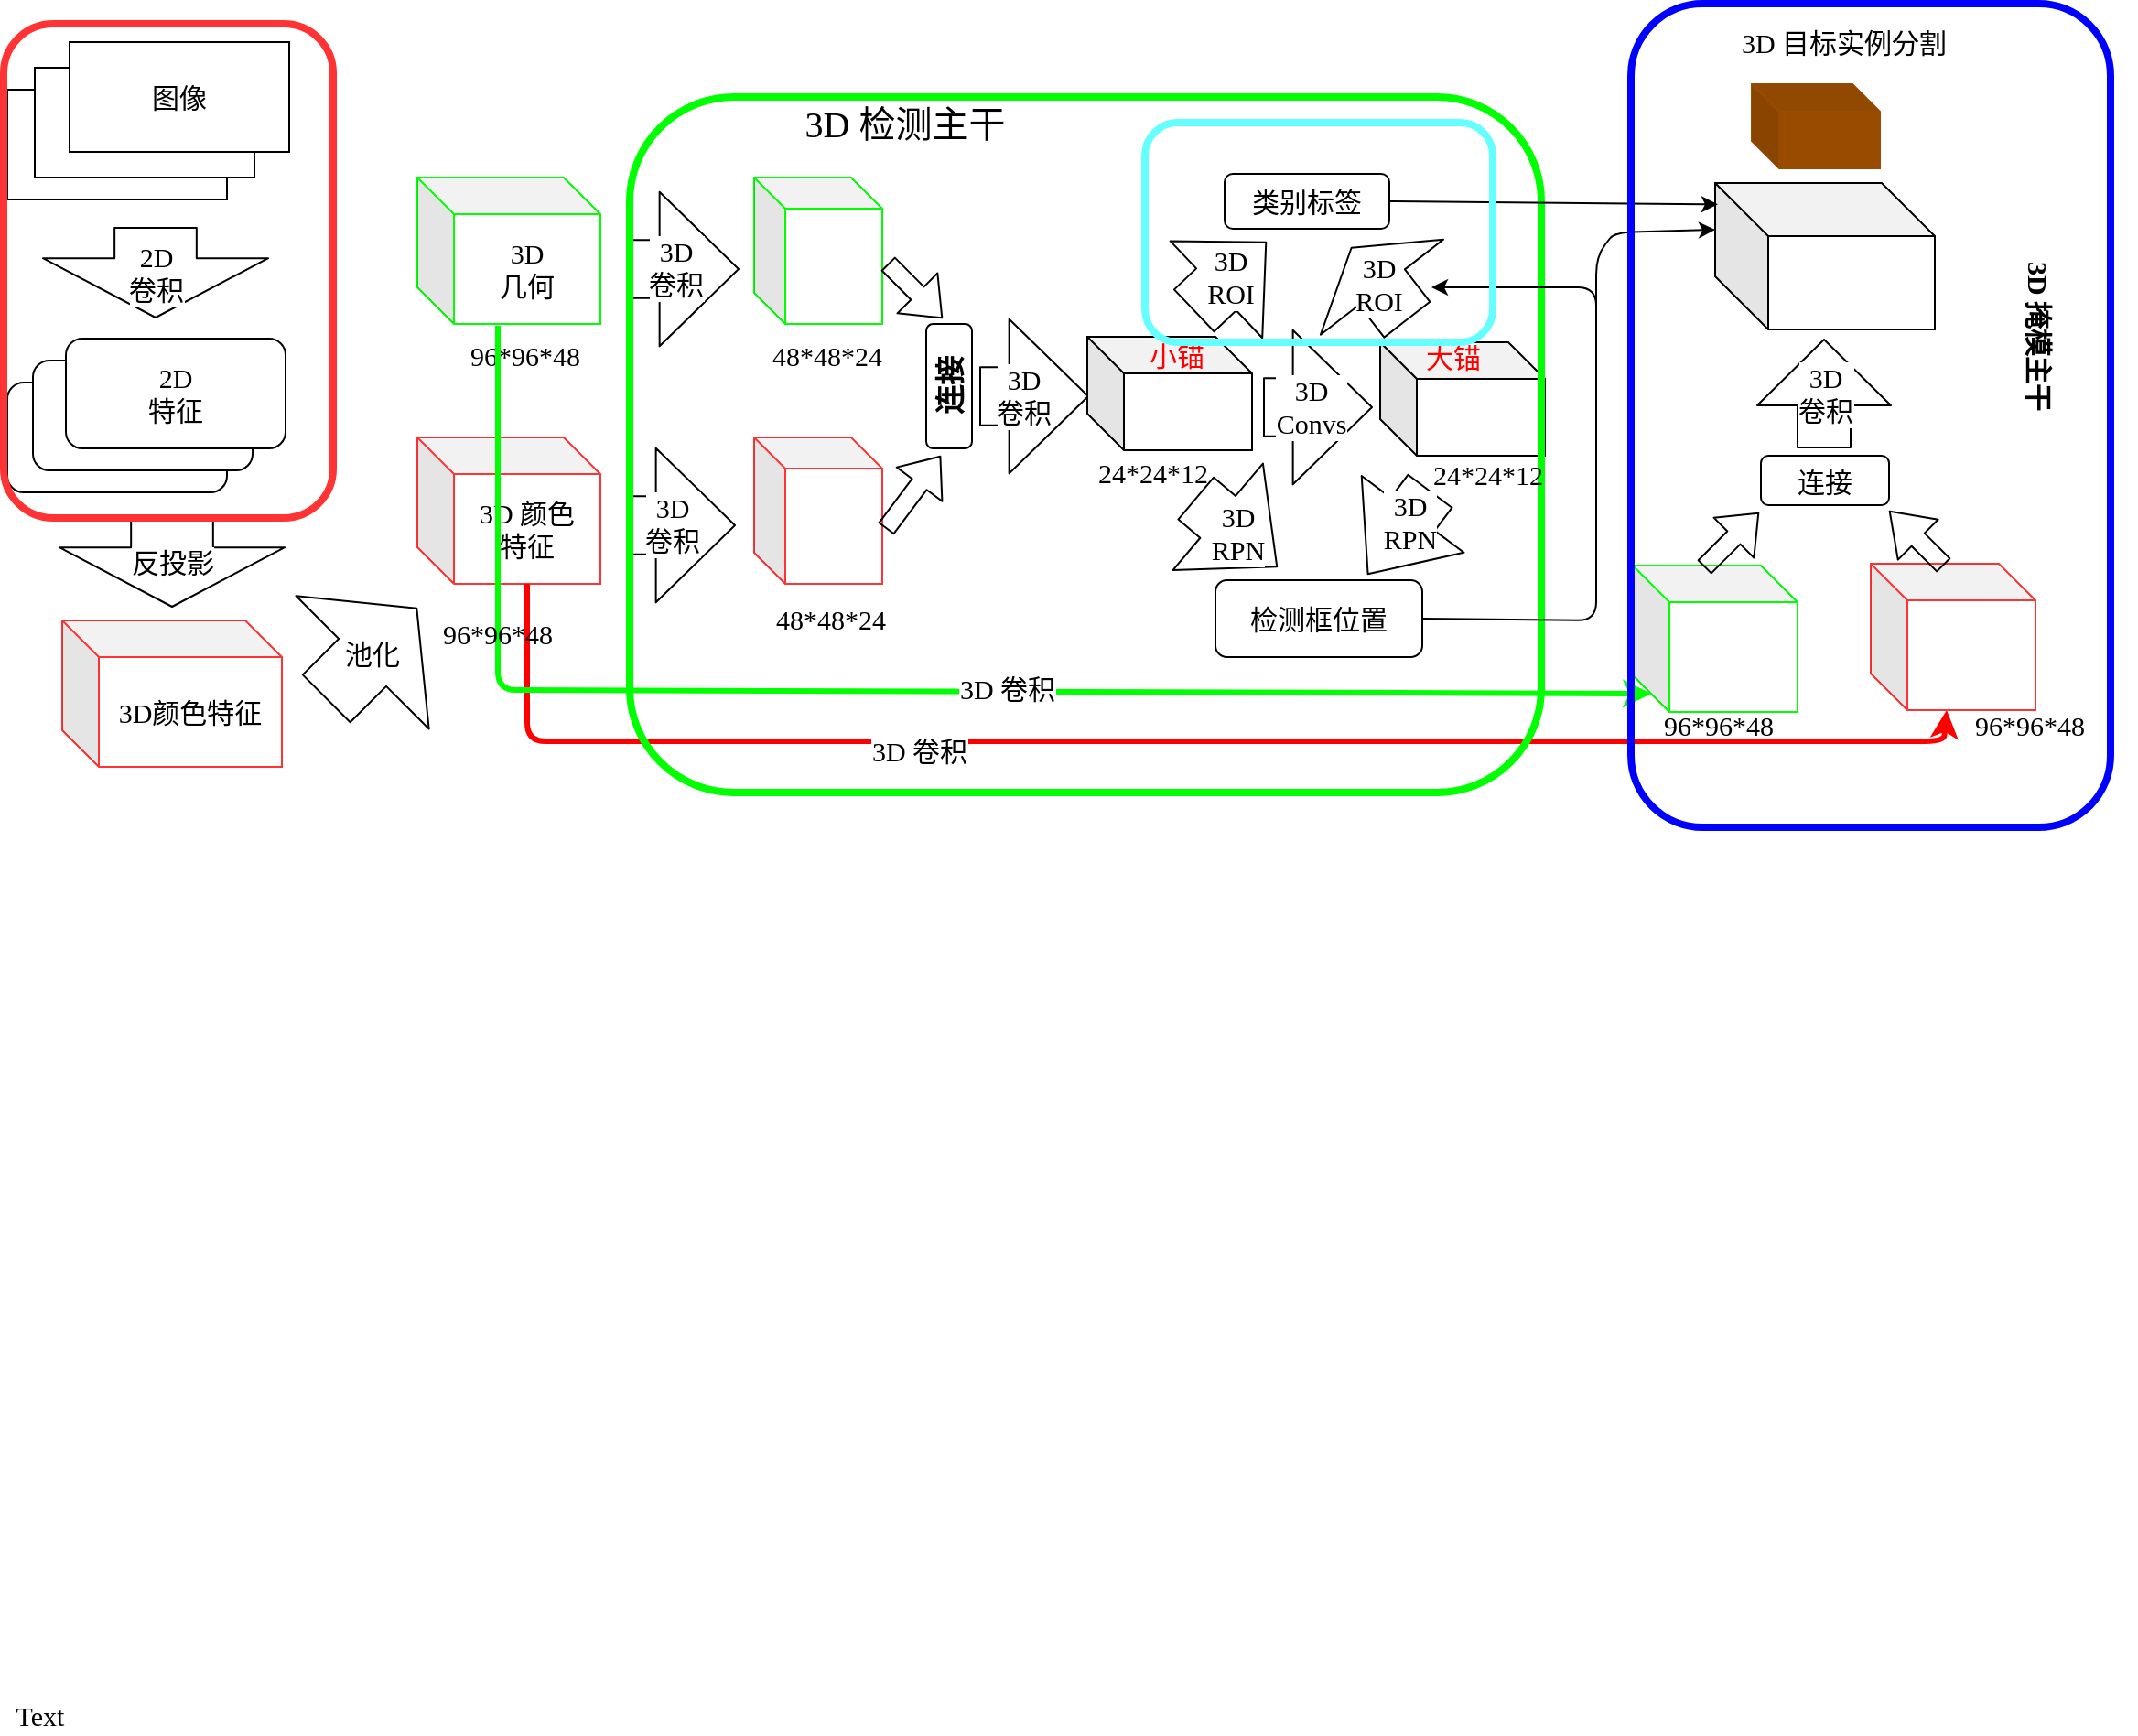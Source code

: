 <mxfile version="11.0.5" type="github"><diagram id="8dTToDnn2G2WXomE8Tt0" name="Page-1"><mxGraphModel dx="1406" dy="772" grid="1" gridSize="10" guides="1" tooltips="1" connect="1" arrows="1" fold="1" page="1" pageScale="1" pageWidth="827" pageHeight="1169" math="0" shadow="0"><root><mxCell id="0"/><mxCell id="1" parent="0"/><mxCell id="JRq2Q3PBXSEXSQGoBKzm-1" value="" style="rounded=0;whiteSpace=wrap;html=1;fontFamily=Times New Roman;fontSize=15;" parent="1" vertex="1"><mxGeometry x="32" y="72" width="120" height="60" as="geometry"/></mxCell><mxCell id="JRq2Q3PBXSEXSQGoBKzm-2" value="" style="rounded=0;whiteSpace=wrap;html=1;fontFamily=Times New Roman;fontSize=15;" parent="1" vertex="1"><mxGeometry x="47" y="60" width="120" height="60" as="geometry"/></mxCell><mxCell id="JRq2Q3PBXSEXSQGoBKzm-3" value="图像" style="rounded=0;whiteSpace=wrap;html=1;fontFamily=Times New Roman;fontSize=15;" parent="1" vertex="1"><mxGeometry x="66" y="46" width="120" height="60" as="geometry"/></mxCell><mxCell id="JRq2Q3PBXSEXSQGoBKzm-4" value="2D&lt;br style=&quot;font-size: 15px&quot;&gt;卷积" style="shape=flexArrow;endArrow=classic;html=1;endWidth=77.241;endSize=10.469;width=44.828;fontFamily=Times New Roman;fontSize=15;" parent="1" edge="1"><mxGeometry width="50" height="50" relative="1" as="geometry"><mxPoint x="113" y="147" as="sourcePoint"/><mxPoint x="113" y="197" as="targetPoint"/></mxGeometry></mxCell><mxCell id="JRq2Q3PBXSEXSQGoBKzm-5" value="" style="rounded=1;whiteSpace=wrap;html=1;fontFamily=Times New Roman;fontSize=15;" parent="1" vertex="1"><mxGeometry x="32" y="232" width="120" height="60" as="geometry"/></mxCell><mxCell id="JRq2Q3PBXSEXSQGoBKzm-6" value="" style="rounded=1;whiteSpace=wrap;html=1;fontFamily=Times New Roman;fontSize=15;" parent="1" vertex="1"><mxGeometry x="46" y="220" width="120" height="60" as="geometry"/></mxCell><mxCell id="JRq2Q3PBXSEXSQGoBKzm-7" value="2D&lt;br style=&quot;font-size: 15px&quot;&gt;特征" style="rounded=1;whiteSpace=wrap;html=1;fontFamily=Times New Roman;fontSize=15;" parent="1" vertex="1"><mxGeometry x="64" y="208" width="120" height="60" as="geometry"/></mxCell><mxCell id="JRq2Q3PBXSEXSQGoBKzm-8" value="反投影" style="shape=flexArrow;endArrow=classic;html=1;endWidth=77.241;endSize=10.469;width=44.828;fontFamily=Times New Roman;fontSize=15;" parent="1" edge="1"><mxGeometry width="50" height="50" relative="1" as="geometry"><mxPoint x="122" y="305" as="sourcePoint"/><mxPoint x="122" y="355" as="targetPoint"/></mxGeometry></mxCell><mxCell id="JRq2Q3PBXSEXSQGoBKzm-9" value="3D颜色特征" style="shape=cube;whiteSpace=wrap;html=1;boundedLbl=1;backgroundOutline=1;darkOpacity=0.05;darkOpacity2=0.1;strokeColor=#FF3333;fontFamily=Times New Roman;fontSize=15;" parent="1" vertex="1"><mxGeometry x="62" y="362" width="120" height="80" as="geometry"/></mxCell><mxCell id="JRq2Q3PBXSEXSQGoBKzm-10" value="池化" style="shape=flexArrow;endArrow=classic;html=1;endWidth=65;endSize=13.625;width=36.667;fontFamily=Times New Roman;fontSize=15;" parent="1" edge="1"><mxGeometry width="50" height="50" relative="1" as="geometry"><mxPoint x="206" y="405" as="sourcePoint"/><mxPoint x="256" y="355" as="targetPoint"/></mxGeometry></mxCell><mxCell id="JRq2Q3PBXSEXSQGoBKzm-12" value="3D&lt;br style=&quot;font-size: 15px&quot;&gt;几何" style="shape=cube;whiteSpace=wrap;html=1;boundedLbl=1;backgroundOutline=1;darkOpacity=0.05;darkOpacity2=0.1;strokeColor=#00FF00;fontFamily=Times New Roman;fontSize=15;" parent="1" vertex="1"><mxGeometry x="256" y="120" width="100" height="80" as="geometry"/></mxCell><mxCell id="JRq2Q3PBXSEXSQGoBKzm-13" value="3D 颜色&lt;br&gt;特征" style="shape=cube;whiteSpace=wrap;html=1;boundedLbl=1;backgroundOutline=1;darkOpacity=0.05;darkOpacity2=0.1;strokeColor=#FF3333;fontFamily=Times New Roman;fontSize=15;" parent="1" vertex="1"><mxGeometry x="256" y="262" width="100" height="80" as="geometry"/></mxCell><mxCell id="JRq2Q3PBXSEXSQGoBKzm-14" value="96*96*48" style="text;html=1;fontFamily=Times New Roman;fontSize=15;" parent="1" vertex="1"><mxGeometry x="283" y="202" width="70" height="30" as="geometry"/></mxCell><mxCell id="JRq2Q3PBXSEXSQGoBKzm-15" value="" style="shape=flexArrow;endArrow=classic;html=1;endWidth=51.667;endSize=14.058;width=31.667;fontFamily=Times New Roman;fontSize=15;" parent="1" edge="1"><mxGeometry width="50" height="50" relative="1" as="geometry"><mxPoint x="372" y="170" as="sourcePoint"/><mxPoint x="432" y="170" as="targetPoint"/></mxGeometry></mxCell><mxCell id="JRq2Q3PBXSEXSQGoBKzm-16" value="3D&lt;br style=&quot;font-size: 15px&quot;&gt;卷积" style="text;html=1;resizable=0;points=[];align=center;verticalAlign=middle;labelBackgroundColor=#ffffff;fontFamily=Times New Roman;fontSize=15;" parent="JRq2Q3PBXSEXSQGoBKzm-15" vertex="1" connectable="0"><mxGeometry x="-0.183" y="13" relative="1" as="geometry"><mxPoint y="12" as="offset"/></mxGeometry></mxCell><mxCell id="JRq2Q3PBXSEXSQGoBKzm-17" value="" style="shape=flexArrow;endArrow=classic;html=1;endWidth=51.667;endSize=14.058;width=31.667;fontFamily=Times New Roman;fontSize=15;" parent="1" edge="1"><mxGeometry width="50" height="50" relative="1" as="geometry"><mxPoint x="370" y="310" as="sourcePoint"/><mxPoint x="430" y="310" as="targetPoint"/></mxGeometry></mxCell><mxCell id="JRq2Q3PBXSEXSQGoBKzm-18" value="3D&lt;br style=&quot;font-size: 15px&quot;&gt;卷积" style="text;html=1;resizable=0;points=[];align=center;verticalAlign=middle;labelBackgroundColor=#ffffff;fontFamily=Times New Roman;fontSize=15;" parent="JRq2Q3PBXSEXSQGoBKzm-17" vertex="1" connectable="0"><mxGeometry x="-0.183" y="13" relative="1" as="geometry"><mxPoint y="12" as="offset"/></mxGeometry></mxCell><mxCell id="JRq2Q3PBXSEXSQGoBKzm-19" value="" style="shape=cube;whiteSpace=wrap;html=1;boundedLbl=1;backgroundOutline=1;darkOpacity=0.05;darkOpacity2=0.1;size=17;strokeColor=#00FF00;fontFamily=Times New Roman;fontSize=15;" parent="1" vertex="1"><mxGeometry x="440" y="120" width="70" height="80" as="geometry"/></mxCell><mxCell id="JRq2Q3PBXSEXSQGoBKzm-22" value="" style="shape=cube;whiteSpace=wrap;html=1;boundedLbl=1;backgroundOutline=1;darkOpacity=0.05;darkOpacity2=0.1;size=17;strokeColor=#FF3333;fontFamily=Times New Roman;fontSize=15;" parent="1" vertex="1"><mxGeometry x="440" y="262" width="70" height="80" as="geometry"/></mxCell><mxCell id="JRq2Q3PBXSEXSQGoBKzm-23" value="&lt;font style=&quot;font-size: 16px&quot;&gt;&lt;b&gt;连接&lt;/b&gt;&lt;/font&gt;" style="rounded=1;whiteSpace=wrap;html=1;fontFamily=Times New Roman;fontSize=15;horizontal=0;" parent="1" vertex="1"><mxGeometry x="534" y="200" width="25" height="68" as="geometry"/></mxCell><mxCell id="JRq2Q3PBXSEXSQGoBKzm-26" value="" style="shape=flexArrow;endArrow=classic;html=1;endWidth=51.667;endSize=14.058;width=31.667;fontFamily=Times New Roman;fontSize=15;" parent="1" edge="1"><mxGeometry width="50" height="50" relative="1" as="geometry"><mxPoint x="563" y="239.5" as="sourcePoint"/><mxPoint x="623" y="239.5" as="targetPoint"/></mxGeometry></mxCell><mxCell id="JRq2Q3PBXSEXSQGoBKzm-27" value="3D&lt;br style=&quot;font-size: 15px&quot;&gt;卷积" style="text;html=1;resizable=0;points=[];align=center;verticalAlign=middle;labelBackgroundColor=#ffffff;fontFamily=Times New Roman;fontSize=15;" parent="JRq2Q3PBXSEXSQGoBKzm-26" vertex="1" connectable="0"><mxGeometry x="-0.183" y="13" relative="1" as="geometry"><mxPoint x="-1" y="12" as="offset"/></mxGeometry></mxCell><mxCell id="JRq2Q3PBXSEXSQGoBKzm-28" value="" style="shape=cube;whiteSpace=wrap;html=1;boundedLbl=1;backgroundOutline=1;darkOpacity=0.05;darkOpacity2=0.1;fontFamily=Times New Roman;fontSize=15;" parent="1" vertex="1"><mxGeometry x="622" y="207" width="90" height="62" as="geometry"/></mxCell><mxCell id="JRq2Q3PBXSEXSQGoBKzm-30" value="" style="shape=cube;whiteSpace=wrap;html=1;boundedLbl=1;backgroundOutline=1;darkOpacity=0.05;darkOpacity2=0.1;fontFamily=Times New Roman;fontSize=15;" parent="1" vertex="1"><mxGeometry x="782" y="210" width="90" height="62" as="geometry"/></mxCell><mxCell id="JRq2Q3PBXSEXSQGoBKzm-32" value="&lt;font color=&quot;#ff0000&quot;&gt;小锚&lt;/font&gt;" style="text;html=1;strokeColor=none;fillColor=none;align=center;verticalAlign=middle;whiteSpace=wrap;rounded=0;fontFamily=Times New Roman;fontSize=15;" parent="1" vertex="1"><mxGeometry x="621" y="207" width="100" height="20" as="geometry"/></mxCell><mxCell id="JRq2Q3PBXSEXSQGoBKzm-33" value="&lt;font color=&quot;#ff0000&quot;&gt;大锚&lt;/font&gt;" style="text;html=1;strokeColor=none;fillColor=none;align=center;verticalAlign=middle;whiteSpace=wrap;rounded=0;fontFamily=Times New Roman;fontSize=15;" parent="1" vertex="1"><mxGeometry x="772" y="208" width="100" height="20" as="geometry"/></mxCell><mxCell id="JRq2Q3PBXSEXSQGoBKzm-34" value="3D&lt;br style=&quot;font-size: 15px;&quot;&gt;ROI" style="shape=flexArrow;endArrow=classic;html=1;endWidth=40.333;endSize=12.16;width=31.667;fontFamily=Times New Roman;fontSize=15;" parent="1" edge="1"><mxGeometry width="50" height="50" relative="1" as="geometry"><mxPoint x="680" y="193" as="sourcePoint"/><mxPoint x="720" y="155" as="targetPoint"/></mxGeometry></mxCell><mxCell id="JRq2Q3PBXSEXSQGoBKzm-37" value="类别标签" style="rounded=1;whiteSpace=wrap;html=1;fontFamily=Times New Roman;fontSize=15;" parent="1" vertex="1"><mxGeometry x="697" y="118" width="90" height="30" as="geometry"/></mxCell><mxCell id="JRq2Q3PBXSEXSQGoBKzm-38" value="3D&lt;br style=&quot;font-size: 15px;&quot;&gt;RPN" style="shape=flexArrow;endArrow=classic;html=1;endWidth=45.278;endSize=13.75;width=30;fontFamily=Times New Roman;fontSize=15;" parent="1" edge="1"><mxGeometry width="50" height="50" relative="1" as="geometry"><mxPoint x="681" y="295" as="sourcePoint"/><mxPoint x="726" y="333" as="targetPoint"/></mxGeometry></mxCell><mxCell id="JRq2Q3PBXSEXSQGoBKzm-39" value="" style="shape=flexArrow;endArrow=classic;html=1;endWidth=38.824;endSize=13.271;width=30;fontFamily=Times New Roman;fontSize=15;" parent="1" edge="1"><mxGeometry width="50" height="50" relative="1" as="geometry"><mxPoint x="809.5" y="291" as="sourcePoint"/><mxPoint x="775" y="337" as="targetPoint"/></mxGeometry></mxCell><mxCell id="JRq2Q3PBXSEXSQGoBKzm-40" value="3D&lt;br style=&quot;font-size: 15px;&quot;&gt;RPN" style="text;html=1;resizable=0;points=[];align=center;verticalAlign=middle;labelBackgroundColor=#ffffff;fontFamily=Times New Roman;fontSize=15;" parent="JRq2Q3PBXSEXSQGoBKzm-39" vertex="1" connectable="0"><mxGeometry x="-0.362" y="-1" relative="1" as="geometry"><mxPoint y="3" as="offset"/></mxGeometry></mxCell><mxCell id="JRq2Q3PBXSEXSQGoBKzm-41" value="检测框位置" style="rounded=1;whiteSpace=wrap;html=1;fontFamily=Times New Roman;fontSize=15;" parent="1" vertex="1"><mxGeometry x="692" y="340" width="113" height="42" as="geometry"/></mxCell><mxCell id="W9sIAA5rkvRDu5AHwiE3-2" value="" style="endArrow=classic;html=1;fontFamily=Times New Roman;fontSize=15;strokeColor=#FF0000;strokeWidth=3;exitX=0;exitY=0;exitDx=60;exitDy=80;exitPerimeter=0;" parent="1" source="JRq2Q3PBXSEXSQGoBKzm-13" target="W9sIAA5rkvRDu5AHwiE3-5" edge="1"><mxGeometry width="50" height="50" relative="1" as="geometry"><mxPoint x="299" y="340" as="sourcePoint"/><mxPoint x="1059" y="409" as="targetPoint"/><Array as="points"><mxPoint x="316" y="428"/><mxPoint x="1090" y="428"/></Array></mxGeometry></mxCell><mxCell id="W9sIAA5rkvRDu5AHwiE3-25" value="3D 卷积" style="text;html=1;resizable=0;points=[];align=center;verticalAlign=middle;labelBackgroundColor=#ffffff;fontSize=15;fontFamily=Times New Roman;" parent="W9sIAA5rkvRDu5AHwiE3-2" vertex="1" connectable="0"><mxGeometry x="-0.316" y="-5" relative="1" as="geometry"><mxPoint as="offset"/></mxGeometry></mxCell><mxCell id="W9sIAA5rkvRDu5AHwiE3-3" value="" style="endArrow=classic;html=1;fontFamily=Times New Roman;fontSize=15;strokeColor=#00FF00;strokeWidth=3;" parent="1" edge="1"><mxGeometry width="50" height="50" relative="1" as="geometry"><mxPoint x="300" y="201" as="sourcePoint"/><mxPoint x="930" y="402" as="targetPoint"/><Array as="points"><mxPoint x="300" y="400"/></Array></mxGeometry></mxCell><mxCell id="W9sIAA5rkvRDu5AHwiE3-26" value="3D 卷积" style="text;html=1;resizable=0;points=[];align=center;verticalAlign=middle;labelBackgroundColor=#ffffff;fontSize=15;fontFamily=Times New Roman;" parent="W9sIAA5rkvRDu5AHwiE3-3" vertex="1" connectable="0"><mxGeometry x="0.151" y="2" relative="1" as="geometry"><mxPoint as="offset"/></mxGeometry></mxCell><mxCell id="W9sIAA5rkvRDu5AHwiE3-4" value="" style="shape=cube;whiteSpace=wrap;html=1;boundedLbl=1;backgroundOutline=1;darkOpacity=0.05;darkOpacity2=0.1;strokeColor=#00FF00;fontFamily=Times New Roman;fontSize=15;" parent="1" vertex="1"><mxGeometry x="920" y="332" width="90" height="80" as="geometry"/></mxCell><mxCell id="W9sIAA5rkvRDu5AHwiE3-5" value="" style="shape=cube;whiteSpace=wrap;html=1;boundedLbl=1;backgroundOutline=1;darkOpacity=0.05;darkOpacity2=0.1;strokeColor=#FF3333;fontFamily=Times New Roman;fontSize=15;" parent="1" vertex="1"><mxGeometry x="1050" y="331" width="90" height="80" as="geometry"/></mxCell><mxCell id="W9sIAA5rkvRDu5AHwiE3-7" value="" style="shape=flexArrow;endArrow=classic;html=1;fontFamily=Times New Roman;fontSize=15;" parent="1" edge="1"><mxGeometry width="50" height="50" relative="1" as="geometry"><mxPoint x="959" y="333" as="sourcePoint"/><mxPoint x="989" y="303" as="targetPoint"/></mxGeometry></mxCell><mxCell id="W9sIAA5rkvRDu5AHwiE3-8" value="" style="shape=flexArrow;endArrow=classic;html=1;width=10;endSize=6.97;fontFamily=Times New Roman;fontSize=15;" parent="1" edge="1"><mxGeometry width="50" height="50" relative="1" as="geometry"><mxPoint x="1090" y="332" as="sourcePoint"/><mxPoint x="1060" y="302" as="targetPoint"/></mxGeometry></mxCell><mxCell id="W9sIAA5rkvRDu5AHwiE3-9" value="连接" style="rounded=1;whiteSpace=wrap;html=1;fontFamily=Times New Roman;fontSize=15;" parent="1" vertex="1"><mxGeometry x="990" y="272" width="70" height="27" as="geometry"/></mxCell><mxCell id="W9sIAA5rkvRDu5AHwiE3-10" value="3D&lt;br&gt;卷积" style="shape=flexArrow;endArrow=classic;html=1;endWidth=43;endSize=11.67;width=29;fontFamily=Times New Roman;fontSize=15;" parent="1" edge="1"><mxGeometry width="50" height="50" relative="1" as="geometry"><mxPoint x="1024.5" y="268" as="sourcePoint"/><mxPoint x="1024.5" y="208" as="targetPoint"/></mxGeometry></mxCell><mxCell id="W9sIAA5rkvRDu5AHwiE3-12" value="" style="shape=cube;whiteSpace=wrap;html=1;boundedLbl=1;backgroundOutline=1;darkOpacity=0.05;darkOpacity2=0.1;size=29;fontFamily=Times New Roman;fontSize=15;" parent="1" vertex="1"><mxGeometry x="965" y="123" width="120" height="80" as="geometry"/></mxCell><mxCell id="W9sIAA5rkvRDu5AHwiE3-13" value="" style="shape=cube;whiteSpace=wrap;html=1;boundedLbl=1;backgroundOutline=1;darkOpacity=0.05;darkOpacity2=0.1;size=15;fontFamily=Times New Roman;fontSize=15;strokeColor=#994C00;fillColor=#994C00;" parent="1" vertex="1"><mxGeometry x="985" y="69" width="70" height="46" as="geometry"/></mxCell><mxCell id="W9sIAA5rkvRDu5AHwiE3-14" value="3D 目标实例分割" style="text;html=1;strokeColor=none;fillColor=none;align=center;verticalAlign=middle;whiteSpace=wrap;rounded=0;fontFamily=Times New Roman;fontSize=15;" parent="1" vertex="1"><mxGeometry x="930" y="36" width="211" height="20" as="geometry"/></mxCell><mxCell id="W9sIAA5rkvRDu5AHwiE3-15" value="" style="rounded=1;whiteSpace=wrap;html=1;fillColor=none;strokeColor=#FF3333;strokeWidth=4;fontFamily=Times New Roman;fontSize=15;" parent="1" vertex="1"><mxGeometry x="30" y="36" width="180" height="270" as="geometry"/></mxCell><mxCell id="W9sIAA5rkvRDu5AHwiE3-18" value="96*96*48" style="text;html=1;fontFamily=Times New Roman;fontSize=15;" parent="1" vertex="1"><mxGeometry x="268" y="354" width="70" height="30" as="geometry"/></mxCell><mxCell id="W9sIAA5rkvRDu5AHwiE3-20" value="48*48*24" style="text;html=1;fontFamily=Times New Roman;fontSize=15;" parent="1" vertex="1"><mxGeometry x="450" y="346" width="70" height="30" as="geometry"/></mxCell><mxCell id="W9sIAA5rkvRDu5AHwiE3-21" value="48*48*24" style="text;html=1;fontFamily=Times New Roman;fontSize=15;" parent="1" vertex="1"><mxGeometry x="448" y="202" width="70" height="30" as="geometry"/></mxCell><mxCell id="W9sIAA5rkvRDu5AHwiE3-22" value="" style="shape=flexArrow;endArrow=classic;html=1;fontFamily=Times New Roman;fontSize=15;" parent="1" edge="1"><mxGeometry width="50" height="50" relative="1" as="geometry"><mxPoint x="512" y="312" as="sourcePoint"/><mxPoint x="542" y="272" as="targetPoint"/></mxGeometry></mxCell><mxCell id="W9sIAA5rkvRDu5AHwiE3-23" value="" style="shape=flexArrow;endArrow=classic;html=1;fontFamily=Times New Roman;fontSize=15;" parent="1" edge="1"><mxGeometry width="50" height="50" relative="1" as="geometry"><mxPoint x="513" y="167" as="sourcePoint"/><mxPoint x="543" y="197" as="targetPoint"/></mxGeometry></mxCell><mxCell id="W9sIAA5rkvRDu5AHwiE3-24" value="3D&lt;br style=&quot;font-size: 15px;&quot;&gt;ROI" style="shape=flexArrow;endArrow=classic;html=1;endWidth=52.157;endSize=8.729;width=31.667;entryX=0.578;entryY=1.033;entryDx=0;entryDy=0;entryPerimeter=0;fontFamily=Times New Roman;fontSize=15;" parent="1" edge="1"><mxGeometry width="50" height="50" relative="1" as="geometry"><mxPoint x="797" y="198" as="sourcePoint"/><mxPoint x="766" y="158" as="targetPoint"/></mxGeometry></mxCell><mxCell id="W9sIAA5rkvRDu5AHwiE3-27" value="" style="rounded=1;whiteSpace=wrap;html=1;strokeColor=#00FF00;strokeWidth=4;fillColor=none;fontFamily=Times New Roman;fontSize=15;shadow=0;" parent="1" vertex="1"><mxGeometry x="372" y="76" width="498" height="380" as="geometry"/></mxCell><mxCell id="W9sIAA5rkvRDu5AHwiE3-28" value="&lt;font style=&quot;font-size: 20px&quot;&gt;3D 检测主干&lt;/font&gt;" style="text;html=1;strokeColor=none;fillColor=none;align=center;verticalAlign=middle;whiteSpace=wrap;rounded=0;fontFamily=Times New Roman;fontSize=15;" parent="1" vertex="1"><mxGeometry x="389" y="80" width="267" height="20" as="geometry"/></mxCell><mxCell id="W9sIAA5rkvRDu5AHwiE3-30" value="24*24*12" style="text;html=1;strokeColor=none;fillColor=none;align=center;verticalAlign=middle;whiteSpace=wrap;rounded=0;fontFamily=Times New Roman;fontSize=15;" parent="1" vertex="1"><mxGeometry x="638" y="271" width="40" height="20" as="geometry"/></mxCell><mxCell id="W9sIAA5rkvRDu5AHwiE3-31" value="24*24*12" style="text;html=1;strokeColor=none;fillColor=none;align=center;verticalAlign=middle;whiteSpace=wrap;rounded=0;fontFamily=Times New Roman;fontSize=15;" parent="1" vertex="1"><mxGeometry x="821" y="272" width="40" height="20" as="geometry"/></mxCell><mxCell id="W9sIAA5rkvRDu5AHwiE3-32" value="96*96*48" style="text;html=1;fontSize=15;fontFamily=Times New Roman;" parent="1" vertex="1"><mxGeometry x="935" y="404" width="90" height="30" as="geometry"/></mxCell><mxCell id="W9sIAA5rkvRDu5AHwiE3-33" value="96*96*48" style="text;html=1;fontSize=15;fontFamily=Times New Roman;" parent="1" vertex="1"><mxGeometry x="1105" y="404" width="90" height="30" as="geometry"/></mxCell><mxCell id="W9sIAA5rkvRDu5AHwiE3-36" value="" style="endArrow=classic;html=1;fontFamily=Times New Roman;fontSize=15;exitX=1;exitY=0.5;exitDx=0;exitDy=0;" parent="1" source="JRq2Q3PBXSEXSQGoBKzm-41" edge="1"><mxGeometry width="50" height="50" relative="1" as="geometry"><mxPoint x="880" y="560" as="sourcePoint"/><mxPoint x="810" y="180" as="targetPoint"/><Array as="points"><mxPoint x="900" y="362"/><mxPoint x="900" y="180"/></Array></mxGeometry></mxCell><mxCell id="W9sIAA5rkvRDu5AHwiE3-37" value="" style="endArrow=classic;html=1;fontFamily=Times New Roman;fontSize=15;exitX=1;exitY=0.5;exitDx=0;exitDy=0;entryX=0.012;entryY=0.146;entryDx=0;entryDy=0;entryPerimeter=0;" parent="1" source="JRq2Q3PBXSEXSQGoBKzm-37" target="W9sIAA5rkvRDu5AHwiE3-12" edge="1"><mxGeometry width="50" height="50" relative="1" as="geometry"><mxPoint x="950" y="550" as="sourcePoint"/><mxPoint x="1000" y="500" as="targetPoint"/></mxGeometry></mxCell><mxCell id="W9sIAA5rkvRDu5AHwiE3-38" value="" style="endArrow=classic;html=1;fontFamily=Times New Roman;fontSize=15;entryX=0;entryY=0;entryDx=0;entryDy=25.5;entryPerimeter=0;" parent="1" target="W9sIAA5rkvRDu5AHwiE3-12" edge="1"><mxGeometry width="50" height="50" relative="1" as="geometry"><mxPoint x="900" y="200" as="sourcePoint"/><mxPoint x="1020" y="530" as="targetPoint"/><Array as="points"><mxPoint x="900" y="163"/><mxPoint x="910" y="150"/></Array></mxGeometry></mxCell><mxCell id="W9sIAA5rkvRDu5AHwiE3-39" value="" style="rounded=1;whiteSpace=wrap;html=1;strokeColor=#0000FF;strokeWidth=4;fillColor=none;fontFamily=Times New Roman;fontSize=15;" parent="1" vertex="1"><mxGeometry x="919" y="25.029" width="262" height="450" as="geometry"/></mxCell><mxCell id="W9sIAA5rkvRDu5AHwiE3-40" value="Text" style="text;html=1;strokeColor=none;fillColor=none;align=center;verticalAlign=middle;whiteSpace=wrap;rounded=0;shadow=0;fontFamily=Times New Roman;fontSize=15;" parent="1" vertex="1"><mxGeometry x="30" y="950" width="40" height="20" as="geometry"/></mxCell><mxCell id="W9sIAA5rkvRDu5AHwiE3-42" value="" style="shape=flexArrow;endArrow=classic;html=1;endWidth=51.667;endSize=14.058;width=31.667;fontFamily=Times New Roman;fontSize=15;" parent="1" edge="1"><mxGeometry width="50" height="50" relative="1" as="geometry"><mxPoint x="718" y="245.5" as="sourcePoint"/><mxPoint x="778" y="245.5" as="targetPoint"/></mxGeometry></mxCell><mxCell id="W9sIAA5rkvRDu5AHwiE3-43" value="3D&lt;br style=&quot;font-size: 15px;&quot;&gt;Convs" style="text;html=1;resizable=0;points=[];align=center;verticalAlign=middle;labelBackgroundColor=#ffffff;fontFamily=Times New Roman;fontSize=15;" parent="W9sIAA5rkvRDu5AHwiE3-42" vertex="1" connectable="0"><mxGeometry x="-0.183" y="13" relative="1" as="geometry"><mxPoint x="1" y="12" as="offset"/></mxGeometry></mxCell><mxCell id="W9sIAA5rkvRDu5AHwiE3-45" value="&lt;b&gt;3D 掩模主干&lt;/b&gt;" style="text;html=1;strokeColor=none;fillColor=none;align=center;verticalAlign=middle;whiteSpace=wrap;rounded=0;shadow=0;labelBackgroundColor=none;fontFamily=Times New Roman;fontSize=15;fontColor=#000000;horizontal=0;rotation=-180;" parent="1" vertex="1"><mxGeometry x="1117.5" y="87" width="49" height="240" as="geometry"/></mxCell><mxCell id="W9sIAA5rkvRDu5AHwiE3-46" value="" style="rounded=1;whiteSpace=wrap;html=1;shadow=0;labelBackgroundColor=none;strokeColor=#66FFFF;strokeWidth=4;fillColor=none;fontFamily=Times New Roman;fontSize=15;fontColor=#000000;" parent="1" vertex="1"><mxGeometry x="653.5" y="90" width="190" height="120" as="geometry"/></mxCell></root></mxGraphModel></diagram></mxfile>